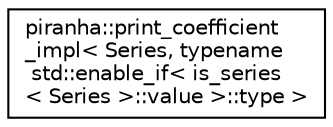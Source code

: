 digraph "Graphical Class Hierarchy"
{
  edge [fontname="Helvetica",fontsize="10",labelfontname="Helvetica",labelfontsize="10"];
  node [fontname="Helvetica",fontsize="10",shape=record];
  rankdir="LR";
  Node0 [label="piranha::print_coefficient\l_impl\< Series, typename\l std::enable_if\< is_series\l\< Series \>::value \>::type \>",height=0.2,width=0.4,color="black", fillcolor="white", style="filled",URL="$structpiranha_1_1print__coefficient__impl_3_01_series_00_01typename_01std_1_1enable__if_3_01is__4f70554f1e13ddd06c988856639bfd73.html",tooltip="Specialisation of piranha::print_coefficient_impl for series. "];
}

